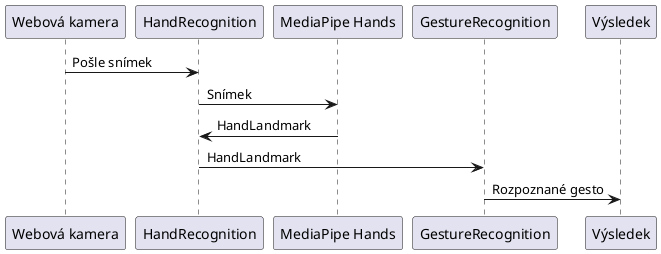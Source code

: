 @startuml

participant "Webová kamera"
participant "HandRecognition"
participant "MediaPipe Hands"
participant "GestureRecognition"
participant "Výsledek"

"Webová kamera" -> "HandRecognition" : Pošle snímek
"HandRecognition" -> "MediaPipe Hands" : Snímek
"MediaPipe Hands" -> "HandRecognition" : HandLandmark
"HandRecognition" -> "GestureRecognition" : HandLandmark
"GestureRecognition" -> "Výsledek" : Rozpoznané gesto

@enduml